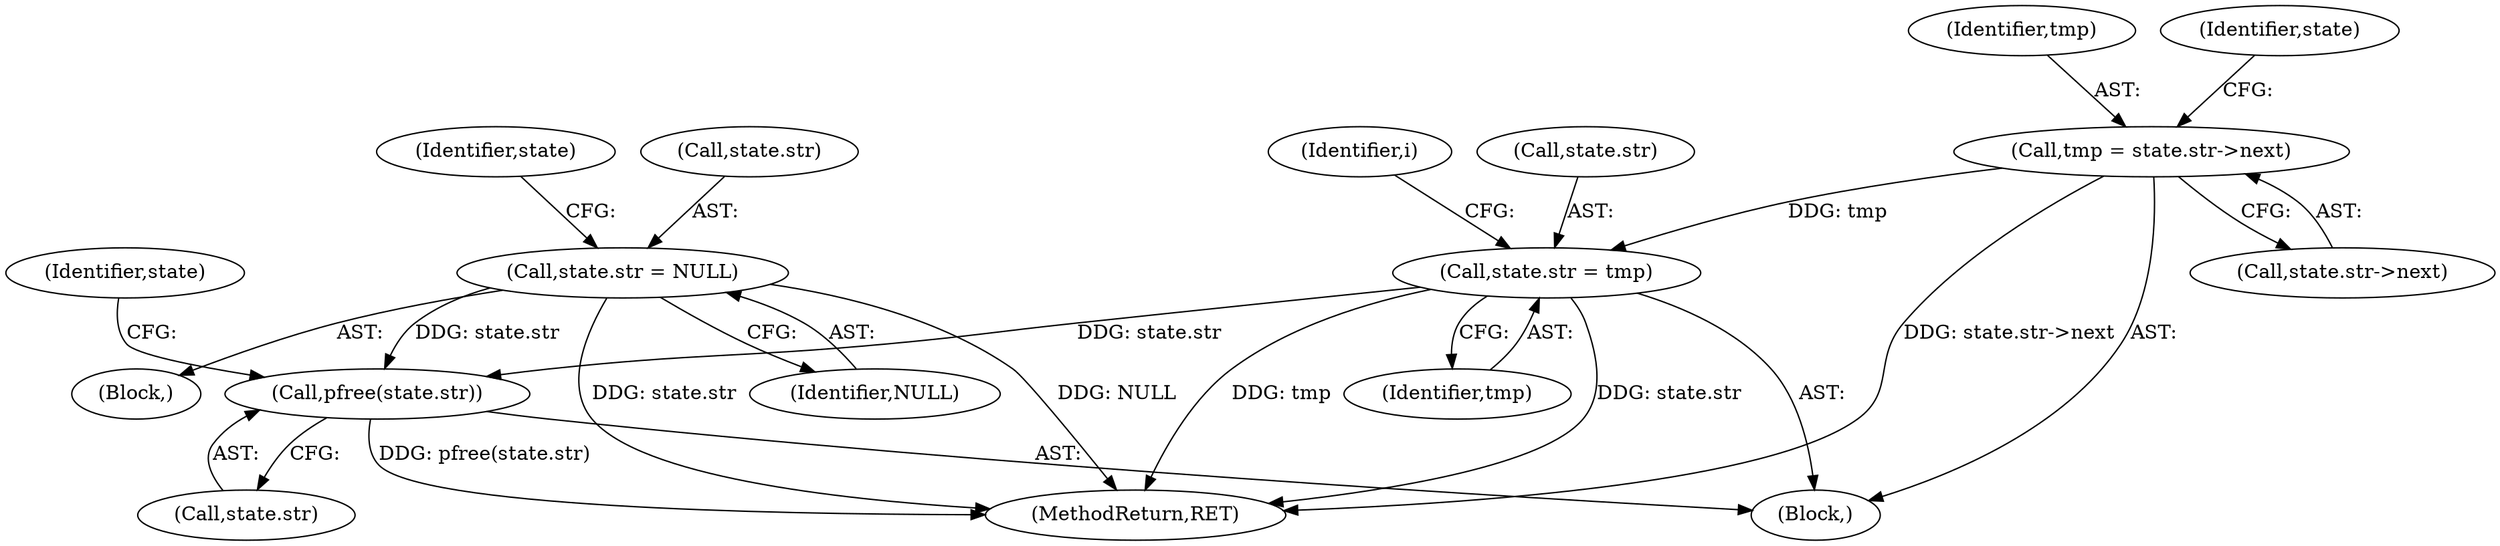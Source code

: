 digraph "0_postgres_31400a673325147e1205326008e32135a78b4d8a_11@API" {
"1000312" [label="(Call,pfree(state.str))"];
"1000141" [label="(Call,state.str = NULL)"];
"1000316" [label="(Call,state.str = tmp)"];
"1000305" [label="(Call,tmp = state.str->next)"];
"1000347" [label="(MethodReturn,RET)"];
"1000249" [label="(Block,)"];
"1000312" [label="(Call,pfree(state.str))"];
"1000148" [label="(Identifier,state)"];
"1000145" [label="(Identifier,NULL)"];
"1000320" [label="(Identifier,tmp)"];
"1000108" [label="(Block,)"];
"1000306" [label="(Identifier,tmp)"];
"1000141" [label="(Call,state.str = NULL)"];
"1000142" [label="(Call,state.str)"];
"1000248" [label="(Identifier,i)"];
"1000317" [label="(Call,state.str)"];
"1000313" [label="(Call,state.str)"];
"1000318" [label="(Identifier,state)"];
"1000316" [label="(Call,state.str = tmp)"];
"1000305" [label="(Call,tmp = state.str->next)"];
"1000314" [label="(Identifier,state)"];
"1000307" [label="(Call,state.str->next)"];
"1000312" -> "1000249"  [label="AST: "];
"1000312" -> "1000313"  [label="CFG: "];
"1000313" -> "1000312"  [label="AST: "];
"1000318" -> "1000312"  [label="CFG: "];
"1000312" -> "1000347"  [label="DDG: pfree(state.str)"];
"1000141" -> "1000312"  [label="DDG: state.str"];
"1000316" -> "1000312"  [label="DDG: state.str"];
"1000141" -> "1000108"  [label="AST: "];
"1000141" -> "1000145"  [label="CFG: "];
"1000142" -> "1000141"  [label="AST: "];
"1000145" -> "1000141"  [label="AST: "];
"1000148" -> "1000141"  [label="CFG: "];
"1000141" -> "1000347"  [label="DDG: state.str"];
"1000141" -> "1000347"  [label="DDG: NULL"];
"1000316" -> "1000249"  [label="AST: "];
"1000316" -> "1000320"  [label="CFG: "];
"1000317" -> "1000316"  [label="AST: "];
"1000320" -> "1000316"  [label="AST: "];
"1000248" -> "1000316"  [label="CFG: "];
"1000316" -> "1000347"  [label="DDG: tmp"];
"1000316" -> "1000347"  [label="DDG: state.str"];
"1000305" -> "1000316"  [label="DDG: tmp"];
"1000305" -> "1000249"  [label="AST: "];
"1000305" -> "1000307"  [label="CFG: "];
"1000306" -> "1000305"  [label="AST: "];
"1000307" -> "1000305"  [label="AST: "];
"1000314" -> "1000305"  [label="CFG: "];
"1000305" -> "1000347"  [label="DDG: state.str->next"];
}
